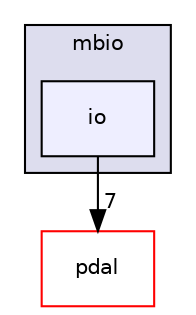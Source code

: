 digraph "pdal/plugins/mbio/io" {
  compound=true
  node [ fontsize="10", fontname="Helvetica"];
  edge [ labelfontsize="10", labelfontname="Helvetica"];
  subgraph clusterdir_e03a1ee03857c2bb23740bde1cd29a72 {
    graph [ bgcolor="#ddddee", pencolor="black", label="mbio" fontname="Helvetica", fontsize="10", URL="dir_e03a1ee03857c2bb23740bde1cd29a72.html"]
  dir_76e3a94d6167a80c7be55aa88def0239 [shape=box, label="io", style="filled", fillcolor="#eeeeff", pencolor="black", URL="dir_76e3a94d6167a80c7be55aa88def0239.html"];
  }
  dir_37e2adedb6e706efcbfadb5213756005 [shape=box label="pdal" fillcolor="white" style="filled" color="red" URL="dir_37e2adedb6e706efcbfadb5213756005.html"];
  dir_76e3a94d6167a80c7be55aa88def0239->dir_37e2adedb6e706efcbfadb5213756005 [headlabel="7", labeldistance=1.5 headhref="dir_000077_000050.html"];
}
